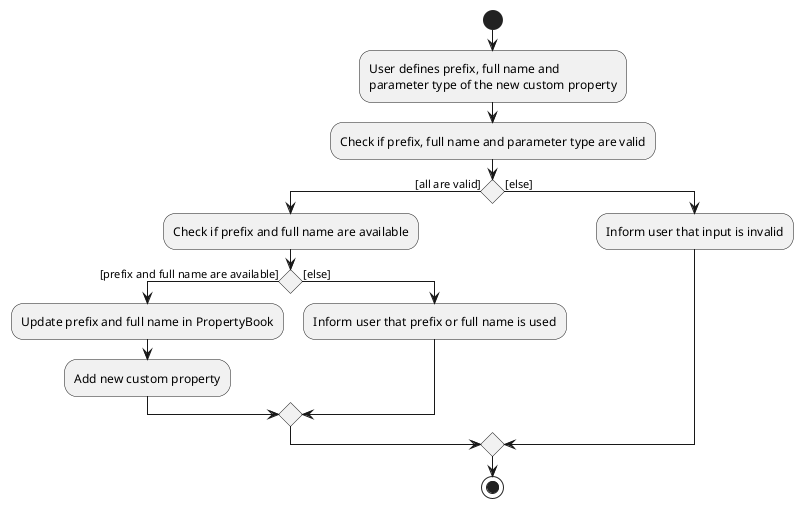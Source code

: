 @startuml
start

:User defines prefix, full name and
parameter type of the new custom property;

:Check if prefix, full name and parameter type are valid;

if () then ([all are valid])
    :Check if prefix and full name are available;
        if () then([prefix and full name are available])
            :Update prefix and full name in PropertyBook;
            :Add new custom property;
        else ([else])
            :Inform user that prefix or full name is used;
        endif
else ([else])
    :Inform user that input is invalid;
endif

stop
@enduml
